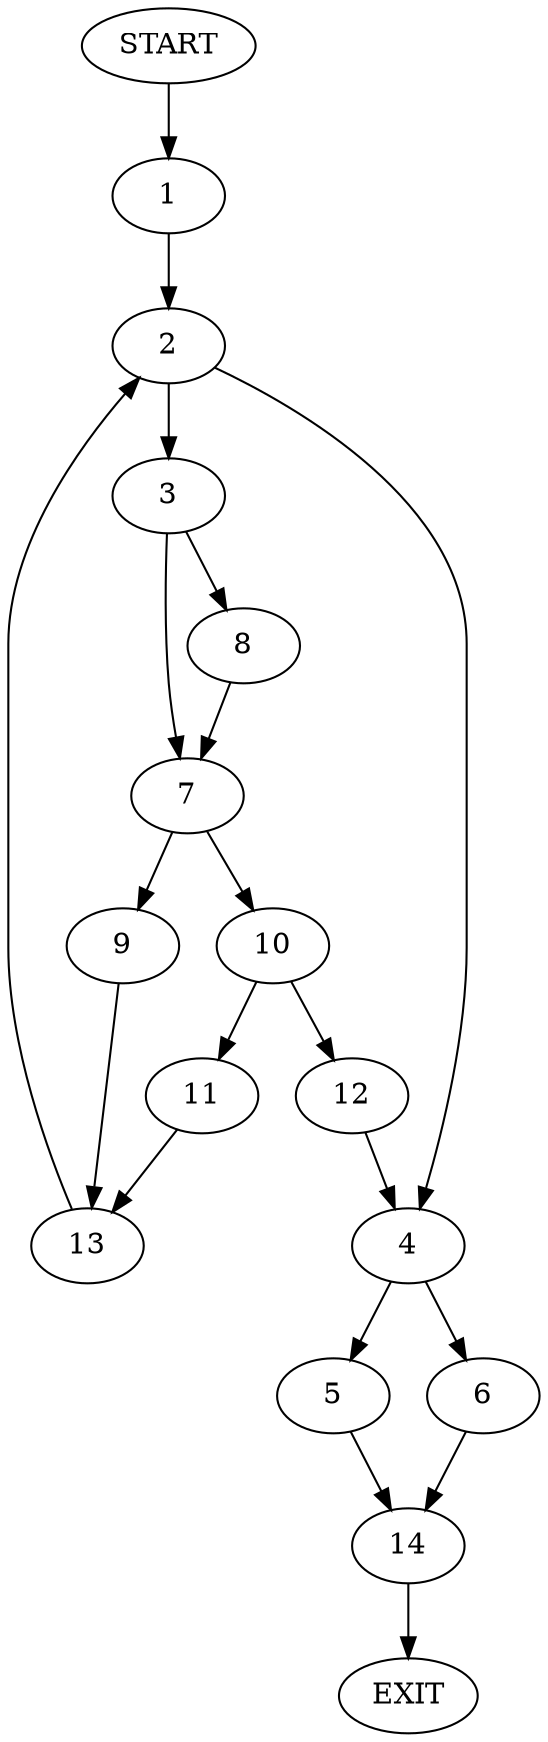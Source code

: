 digraph {
0 [label="START"]
15 [label="EXIT"]
0 -> 1
1 -> 2
2 -> 3
2 -> 4
4 -> 5
4 -> 6
3 -> 7
3 -> 8
8 -> 7
7 -> 9
7 -> 10
10 -> 11
10 -> 12
9 -> 13
11 -> 13
12 -> 4
13 -> 2
6 -> 14
5 -> 14
14 -> 15
}
